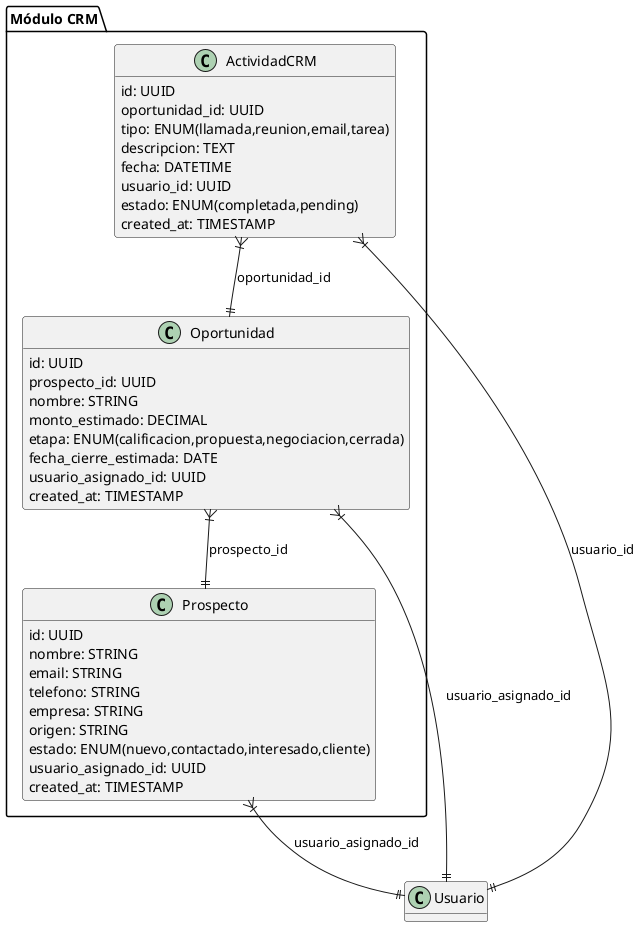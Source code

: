 @startuml Modulo_CRM

!define TABLE_ENTITY class
hide methods
hide stereotypes

package "Módulo CRM" {
  TABLE_ENTITY Prospecto {
    {field} id: UUID
    {field} nombre: STRING
    {field} email: STRING
    {field} telefono: STRING
    {field} empresa: STRING
    {field} origen: STRING
    {field} estado: ENUM(nuevo,contactado,interesado,cliente)
    {field} usuario_asignado_id: UUID
    {field} created_at: TIMESTAMP
  }

  TABLE_ENTITY Oportunidad {
    {field} id: UUID
    {field} prospecto_id: UUID
    {field} nombre: STRING
    {field} monto_estimado: DECIMAL
    {field} etapa: ENUM(calificacion,propuesta,negociacion,cerrada)
    {field} fecha_cierre_estimada: DATE
    {field} usuario_asignado_id: UUID
    {field} created_at: TIMESTAMP
  }

  TABLE_ENTITY ActividadCRM {
    {field} id: UUID
    {field} oportunidad_id: UUID
    {field} tipo: ENUM(llamada,reunion,email,tarea)
    {field} descripcion: TEXT
    {field} fecha: DATETIME
    {field} usuario_id: UUID
    {field} estado: ENUM(completada,pending)
    {field} created_at: TIMESTAMP
  }
}

' Relaciones
Prospecto }|--|| Usuario : usuario_asignado_id
Oportunidad }|--|| Prospecto : prospecto_id
Oportunidad }|--|| Usuario : usuario_asignado_id
ActividadCRM }|--|| Oportunidad : oportunidad_id
ActividadCRM }|--|| Usuario : usuario_id

@enduml